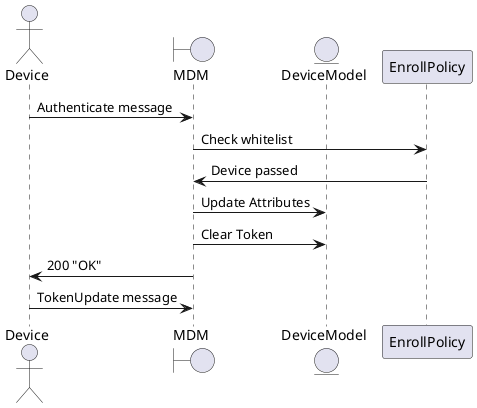 @startuml
actor Device
boundary MDM
entity DeviceModel

Device -> MDM: Authenticate message
MDM -> EnrollPolicy: Check whitelist
EnrollPolicy -> MDM: Device passed
MDM -> DeviceModel: Update Attributes
MDM -> DeviceModel: Clear Token
MDM -> Device: 200 "OK"

Device -> MDM: TokenUpdate message


@enduml